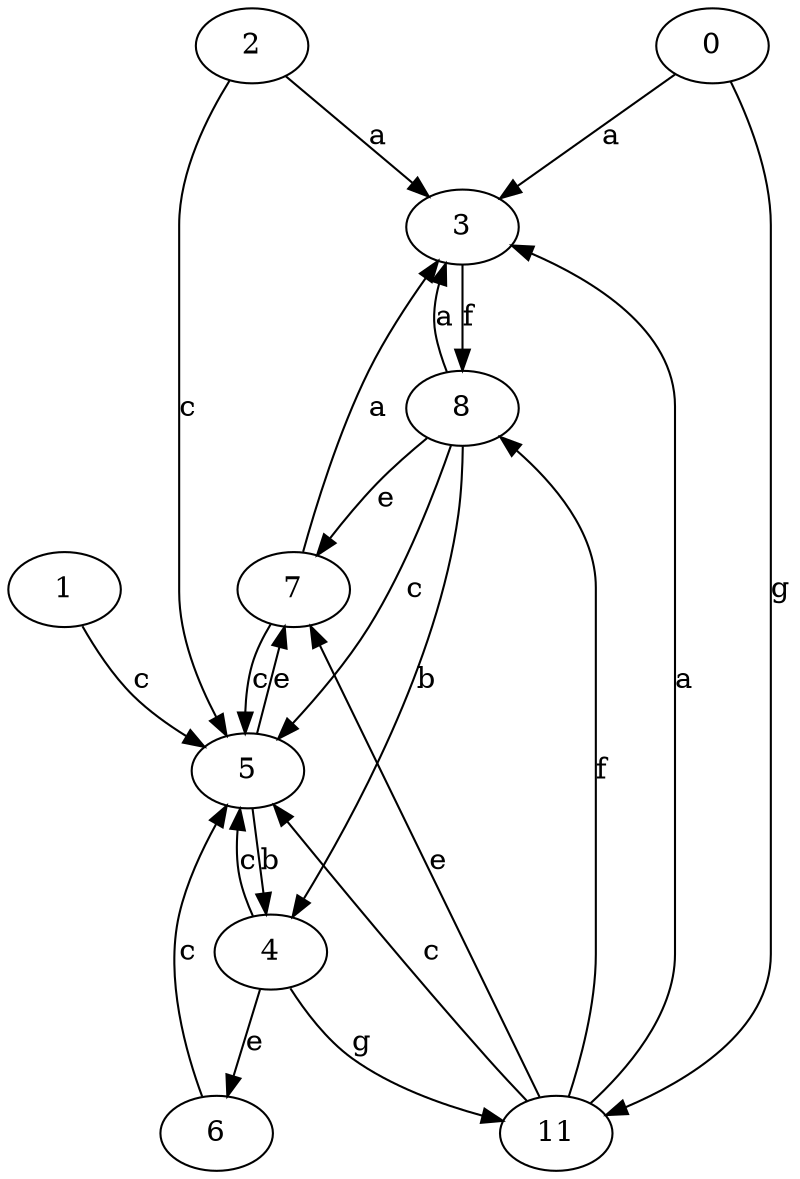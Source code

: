 strict digraph  {
2;
0;
3;
4;
5;
1;
6;
7;
8;
11;
2 -> 3  [label=a];
2 -> 5  [label=c];
0 -> 3  [label=a];
0 -> 11  [label=g];
3 -> 8  [label=f];
4 -> 5  [label=c];
4 -> 6  [label=e];
4 -> 11  [label=g];
5 -> 4  [label=b];
5 -> 7  [label=e];
1 -> 5  [label=c];
6 -> 5  [label=c];
7 -> 3  [label=a];
7 -> 5  [label=c];
8 -> 3  [label=a];
8 -> 4  [label=b];
8 -> 5  [label=c];
8 -> 7  [label=e];
11 -> 3  [label=a];
11 -> 5  [label=c];
11 -> 7  [label=e];
11 -> 8  [label=f];
}
